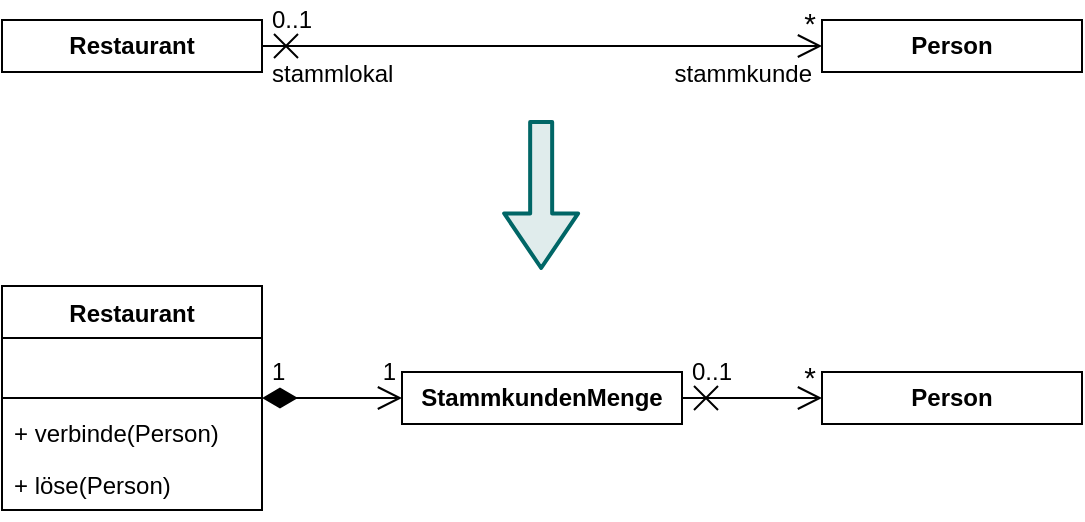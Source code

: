 <mxfile version="25.0.3">
  <diagram name="Seite-1" id="BKRfMI5abuOFoWmJq0zK">
    <mxGraphModel dx="875" dy="473" grid="1" gridSize="10" guides="1" tooltips="1" connect="1" arrows="1" fold="1" page="1" pageScale="1" pageWidth="827" pageHeight="1169" math="0" shadow="0">
      <root>
        <mxCell id="0" />
        <mxCell id="1" parent="0" />
        <mxCell id="IaKYG4yvnXf-astbD4Oj-56" value="" style="rounded=0;whiteSpace=wrap;html=1;fillColor=default;strokeColor=none;" parent="1" vertex="1">
          <mxGeometry x="80" y="80" width="540" height="260" as="geometry" />
        </mxCell>
        <mxCell id="MBw85vdi80VA92OxYh2Z-1" value="Person" style="rounded=0;whiteSpace=wrap;html=1;fontStyle=1" parent="1" vertex="1">
          <mxGeometry x="490" y="266" width="130" height="26" as="geometry" />
        </mxCell>
        <mxCell id="MBw85vdi80VA92OxYh2Z-2" value="Restaurant" style="rounded=0;whiteSpace=wrap;html=1;fontStyle=1" parent="1" vertex="1">
          <mxGeometry x="80" y="90" width="130" height="26" as="geometry" />
        </mxCell>
        <mxCell id="MBw85vdi80VA92OxYh2Z-3" value="Person" style="rounded=0;whiteSpace=wrap;html=1;fontStyle=1" parent="1" vertex="1">
          <mxGeometry x="490" y="90" width="130" height="26" as="geometry" />
        </mxCell>
        <mxCell id="ttQVAZBpi68U4xG_rW-i-1" value="" style="endArrow=open;html=1;rounded=0;align=center;verticalAlign=top;endFill=0;labelBackgroundColor=none;exitX=1;exitY=0.5;exitDx=0;exitDy=0;entryX=0;entryY=0.5;entryDx=0;entryDy=0;startArrow=cross;startFill=0;spacingBottom=0;endSize=10;startSize=10;sourcePerimeterSpacing=0;" parent="1" source="MBw85vdi80VA92OxYh2Z-2" target="MBw85vdi80VA92OxYh2Z-3" edge="1">
          <mxGeometry relative="1" as="geometry">
            <mxPoint x="300" y="130" as="sourcePoint" />
            <mxPoint x="460" y="130" as="targetPoint" />
          </mxGeometry>
        </mxCell>
        <mxCell id="ttQVAZBpi68U4xG_rW-i-2" value="0..1" style="resizable=0;html=1;align=left;verticalAlign=bottom;labelBackgroundColor=none;spacingBottom=5;spacingLeft=3;" parent="ttQVAZBpi68U4xG_rW-i-1" connectable="0" vertex="1">
          <mxGeometry x="-1" relative="1" as="geometry" />
        </mxCell>
        <mxCell id="ttQVAZBpi68U4xG_rW-i-3" value="stammlokal" style="resizable=0;html=1;align=left;verticalAlign=top;labelBackgroundColor=none;spacingLeft=3;" parent="ttQVAZBpi68U4xG_rW-i-1" connectable="0" vertex="1">
          <mxGeometry x="-1" relative="1" as="geometry" />
        </mxCell>
        <mxCell id="ttQVAZBpi68U4xG_rW-i-4" value="&lt;font style=&quot;font-size: 15px;&quot;&gt;*&lt;/font&gt;" style="resizable=0;html=1;align=right;verticalAlign=bottom;labelBackgroundColor=none;spacingBottom=1;spacingRight=3;" parent="ttQVAZBpi68U4xG_rW-i-1" connectable="0" vertex="1">
          <mxGeometry x="1" relative="1" as="geometry" />
        </mxCell>
        <mxCell id="ttQVAZBpi68U4xG_rW-i-5" value="stammkunde" style="resizable=0;html=1;align=right;verticalAlign=top;labelBackgroundColor=none;spacingBottom=3;spacing=2;spacingRight=3;spacingTop=4;" parent="1" connectable="0" vertex="1">
          <mxGeometry x="530" y="103" as="geometry">
            <mxPoint x="-42" y="-4" as="offset" />
          </mxGeometry>
        </mxCell>
        <mxCell id="mjXhb2761OaL5Bagwi9g-6" value="StammkundenMenge" style="rounded=0;whiteSpace=wrap;html=1;fontStyle=1" parent="1" vertex="1">
          <mxGeometry x="280" y="266" width="140" height="26" as="geometry" />
        </mxCell>
        <mxCell id="evQiThfSp_hV0CGQ2GFK-1" value="" style="endArrow=open;html=1;rounded=0;align=center;verticalAlign=top;endFill=0;labelBackgroundColor=none;startArrow=diamondThin;startFill=1;endSize=10;startSize=15;entryX=0;entryY=0.5;entryDx=0;entryDy=0;" parent="1" source="7zMnRLcM524pGKS6RkcL-5" target="mjXhb2761OaL5Bagwi9g-6" edge="1">
          <mxGeometry relative="1" as="geometry">
            <mxPoint x="340" y="420" as="sourcePoint" />
            <mxPoint x="530" y="386" as="targetPoint" />
          </mxGeometry>
        </mxCell>
        <mxCell id="evQiThfSp_hV0CGQ2GFK-2" value="1" style="resizable=0;html=1;align=left;verticalAlign=bottom;labelBackgroundColor=none;spacingLeft=3;spacingBottom=5;" parent="evQiThfSp_hV0CGQ2GFK-1" connectable="0" vertex="1">
          <mxGeometry x="-1" relative="1" as="geometry" />
        </mxCell>
        <mxCell id="evQiThfSp_hV0CGQ2GFK-4" value="1" style="resizable=0;html=1;align=right;verticalAlign=bottom;labelBackgroundColor=none;spacingRight=3;spacingBottom=5;" parent="evQiThfSp_hV0CGQ2GFK-1" connectable="0" vertex="1">
          <mxGeometry x="1" relative="1" as="geometry" />
        </mxCell>
        <mxCell id="evQiThfSp_hV0CGQ2GFK-6" value="" style="endArrow=open;html=1;rounded=0;align=center;verticalAlign=top;endFill=0;labelBackgroundColor=none;exitX=1;exitY=0.5;exitDx=0;exitDy=0;entryX=0;entryY=0.5;entryDx=0;entryDy=0;startArrow=cross;startFill=0;spacingBottom=0;endSize=10;startSize=10;" parent="1" source="mjXhb2761OaL5Bagwi9g-6" target="MBw85vdi80VA92OxYh2Z-1" edge="1">
          <mxGeometry relative="1" as="geometry">
            <mxPoint x="55.0" y="390.0" as="sourcePoint" />
            <mxPoint x="255.0" y="390.0" as="targetPoint" />
          </mxGeometry>
        </mxCell>
        <mxCell id="evQiThfSp_hV0CGQ2GFK-7" value="0..1" style="resizable=0;html=1;align=left;verticalAlign=bottom;labelBackgroundColor=none;spacingBottom=5;spacingLeft=3;" parent="evQiThfSp_hV0CGQ2GFK-6" connectable="0" vertex="1">
          <mxGeometry x="-1" relative="1" as="geometry" />
        </mxCell>
        <mxCell id="evQiThfSp_hV0CGQ2GFK-9" value="&lt;font style=&quot;font-size: 15px;&quot;&gt;*&lt;/font&gt;" style="resizable=0;html=1;align=right;verticalAlign=bottom;labelBackgroundColor=none;spacingBottom=0;spacingRight=3;" parent="evQiThfSp_hV0CGQ2GFK-6" connectable="0" vertex="1">
          <mxGeometry x="1" relative="1" as="geometry" />
        </mxCell>
        <mxCell id="7zMnRLcM524pGKS6RkcL-5" value="Restaurant" style="swimlane;fontStyle=1;align=center;verticalAlign=top;childLayout=stackLayout;horizontal=1;startSize=26;horizontalStack=0;resizeParent=1;resizeParentMax=0;resizeLast=0;collapsible=1;marginBottom=0;whiteSpace=wrap;html=1;" parent="1" vertex="1">
          <mxGeometry x="80" y="223" width="130" height="112" as="geometry" />
        </mxCell>
        <mxCell id="7zMnRLcM524pGKS6RkcL-6" value="&amp;nbsp;" style="text;strokeColor=none;fillColor=none;align=left;verticalAlign=top;spacingLeft=4;spacingRight=4;overflow=hidden;rotatable=0;points=[[0,0.5],[1,0.5]];portConstraint=eastwest;whiteSpace=wrap;html=1;" parent="7zMnRLcM524pGKS6RkcL-5" vertex="1">
          <mxGeometry y="26" width="130" height="26" as="geometry" />
        </mxCell>
        <mxCell id="7zMnRLcM524pGKS6RkcL-7" value="" style="line;strokeWidth=1;fillColor=none;align=left;verticalAlign=middle;spacingTop=-1;spacingLeft=3;spacingRight=3;rotatable=0;labelPosition=right;points=[];portConstraint=eastwest;strokeColor=inherit;" parent="7zMnRLcM524pGKS6RkcL-5" vertex="1">
          <mxGeometry y="52" width="130" height="8" as="geometry" />
        </mxCell>
        <mxCell id="mjXhb2761OaL5Bagwi9g-4" value="+ verbinde(Person)" style="text;strokeColor=none;fillColor=none;align=left;verticalAlign=top;spacingLeft=4;spacingRight=4;overflow=hidden;rotatable=0;points=[[0,0.5],[1,0.5]];portConstraint=eastwest;whiteSpace=wrap;html=1;" parent="7zMnRLcM524pGKS6RkcL-5" vertex="1">
          <mxGeometry y="60" width="130" height="26" as="geometry" />
        </mxCell>
        <mxCell id="mjXhb2761OaL5Bagwi9g-5" value="+ löse(Person)" style="text;strokeColor=none;fillColor=none;align=left;verticalAlign=top;spacingLeft=4;spacingRight=4;overflow=hidden;rotatable=0;points=[[0,0.5],[1,0.5]];portConstraint=eastwest;whiteSpace=wrap;html=1;" parent="7zMnRLcM524pGKS6RkcL-5" vertex="1">
          <mxGeometry y="86" width="130" height="26" as="geometry" />
        </mxCell>
        <mxCell id="N5Y-9_4GUIpQWreEhWF7-2" value="" style="shape=flexArrow;endArrow=classic;html=1;rounded=1;strokeColor=#006666;strokeWidth=2;flowAnimation=0;shadow=0;endSize=8.429;startSize=4;endWidth=24;fillColor=#E0ECEC;" parent="1" edge="1">
          <mxGeometry width="50" height="50" relative="1" as="geometry">
            <mxPoint x="349.58" y="140" as="sourcePoint" />
            <mxPoint x="349.58" y="215" as="targetPoint" />
          </mxGeometry>
        </mxCell>
      </root>
    </mxGraphModel>
  </diagram>
</mxfile>
